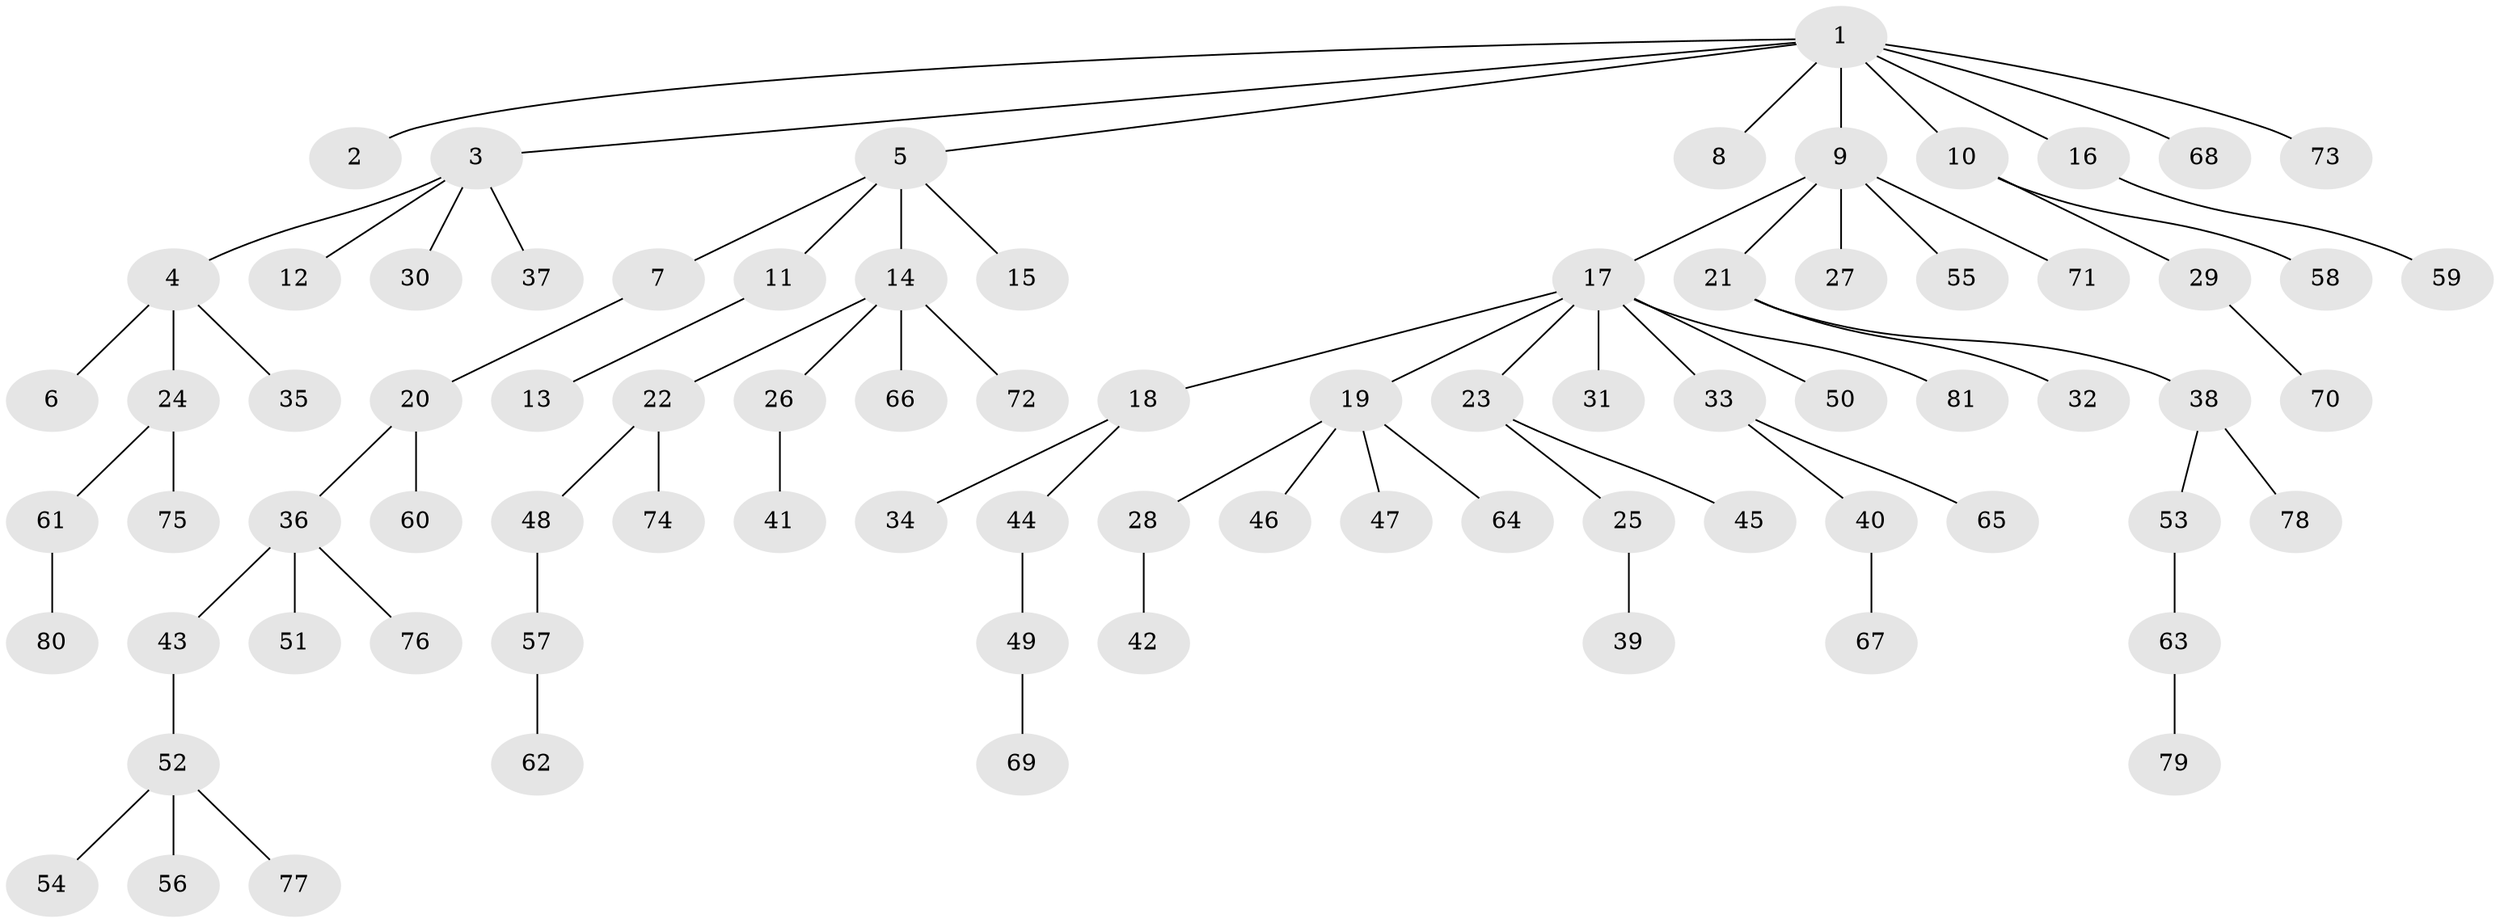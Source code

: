 // coarse degree distribution, {2: 0.1875, 1: 0.6875, 4: 0.0625, 9: 0.020833333333333332, 17: 0.020833333333333332, 5: 0.020833333333333332}
// Generated by graph-tools (version 1.1) at 2025/56/03/04/25 21:56:56]
// undirected, 81 vertices, 80 edges
graph export_dot {
graph [start="1"]
  node [color=gray90,style=filled];
  1;
  2;
  3;
  4;
  5;
  6;
  7;
  8;
  9;
  10;
  11;
  12;
  13;
  14;
  15;
  16;
  17;
  18;
  19;
  20;
  21;
  22;
  23;
  24;
  25;
  26;
  27;
  28;
  29;
  30;
  31;
  32;
  33;
  34;
  35;
  36;
  37;
  38;
  39;
  40;
  41;
  42;
  43;
  44;
  45;
  46;
  47;
  48;
  49;
  50;
  51;
  52;
  53;
  54;
  55;
  56;
  57;
  58;
  59;
  60;
  61;
  62;
  63;
  64;
  65;
  66;
  67;
  68;
  69;
  70;
  71;
  72;
  73;
  74;
  75;
  76;
  77;
  78;
  79;
  80;
  81;
  1 -- 2;
  1 -- 3;
  1 -- 5;
  1 -- 8;
  1 -- 9;
  1 -- 10;
  1 -- 16;
  1 -- 68;
  1 -- 73;
  3 -- 4;
  3 -- 12;
  3 -- 30;
  3 -- 37;
  4 -- 6;
  4 -- 24;
  4 -- 35;
  5 -- 7;
  5 -- 11;
  5 -- 14;
  5 -- 15;
  7 -- 20;
  9 -- 17;
  9 -- 21;
  9 -- 27;
  9 -- 55;
  9 -- 71;
  10 -- 29;
  10 -- 58;
  11 -- 13;
  14 -- 22;
  14 -- 26;
  14 -- 66;
  14 -- 72;
  16 -- 59;
  17 -- 18;
  17 -- 19;
  17 -- 23;
  17 -- 31;
  17 -- 33;
  17 -- 50;
  17 -- 81;
  18 -- 34;
  18 -- 44;
  19 -- 28;
  19 -- 46;
  19 -- 47;
  19 -- 64;
  20 -- 36;
  20 -- 60;
  21 -- 32;
  21 -- 38;
  22 -- 48;
  22 -- 74;
  23 -- 25;
  23 -- 45;
  24 -- 61;
  24 -- 75;
  25 -- 39;
  26 -- 41;
  28 -- 42;
  29 -- 70;
  33 -- 40;
  33 -- 65;
  36 -- 43;
  36 -- 51;
  36 -- 76;
  38 -- 53;
  38 -- 78;
  40 -- 67;
  43 -- 52;
  44 -- 49;
  48 -- 57;
  49 -- 69;
  52 -- 54;
  52 -- 56;
  52 -- 77;
  53 -- 63;
  57 -- 62;
  61 -- 80;
  63 -- 79;
}
